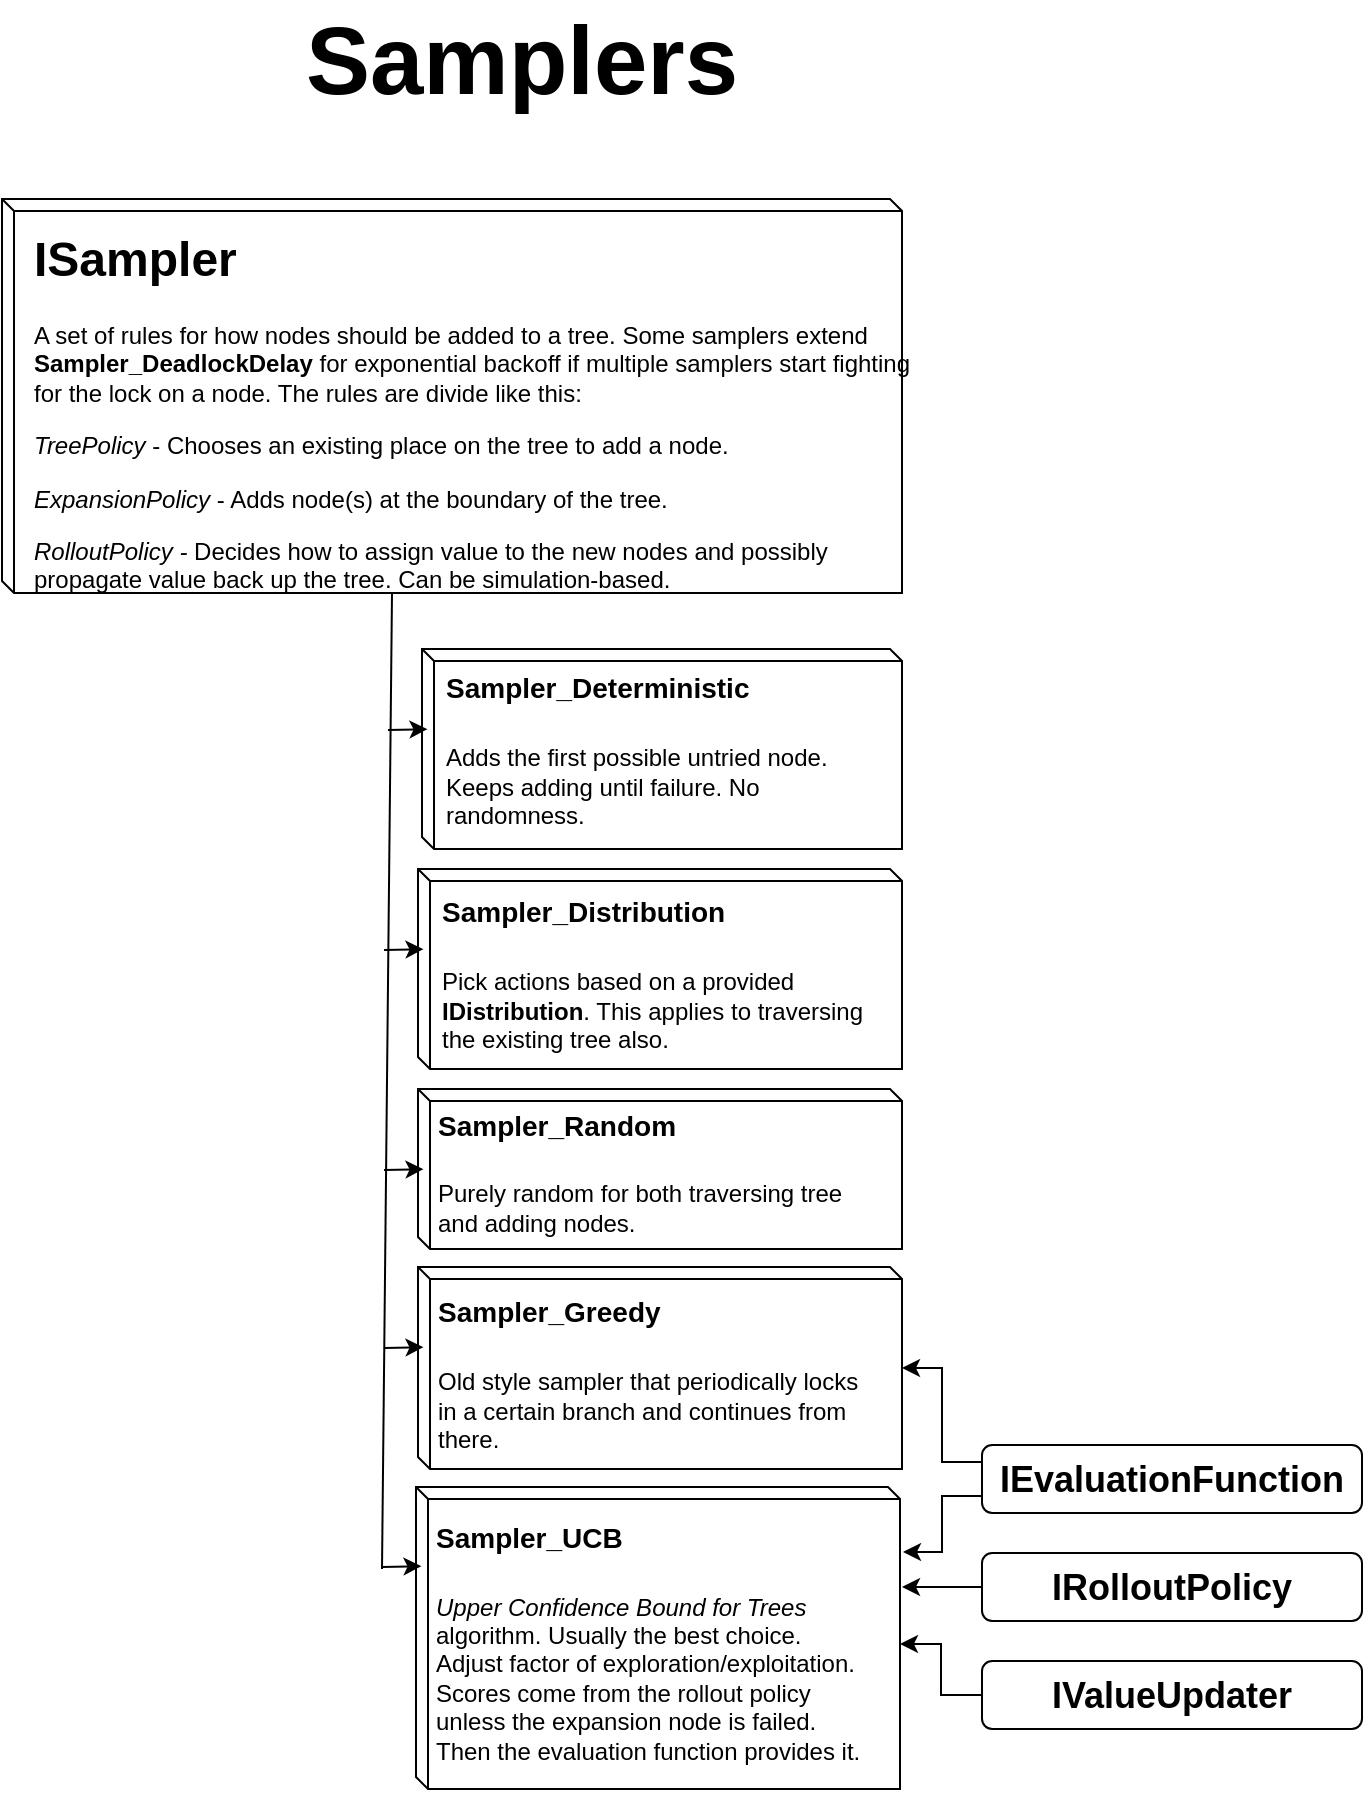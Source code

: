 <mxfile version="11.2.4" type="device" pages="1"><diagram id="djULtnt7X7xcgNso3dZN" name="Page-1"><mxGraphModel dx="5177" dy="3340" grid="1" gridSize="10" guides="1" tooltips="1" connect="1" arrows="1" fold="1" page="1" pageScale="1" pageWidth="291" pageHeight="413" math="0" shadow="0"><root><mxCell id="0"/><mxCell id="1" parent="0"/><mxCell id="RGLuIXue1akr-l5GKmgz-1" value="&lt;font style=&quot;font-size: 48px&quot;&gt;&lt;b&gt;Samplers&lt;/b&gt;&lt;/font&gt;" style="text;html=1;strokeColor=none;fillColor=none;align=center;verticalAlign=middle;whiteSpace=wrap;rounded=0;" vertex="1" parent="1"><mxGeometry x="-1810" y="33.5" width="320" height="50" as="geometry"/></mxCell><mxCell id="RGLuIXue1akr-l5GKmgz-2" value="" style="shape=cube;whiteSpace=wrap;html=1;boundedLbl=1;backgroundOutline=1;size=6;" vertex="1" parent="1"><mxGeometry x="-1910" y="128.5" width="450" height="197" as="geometry"/></mxCell><mxCell id="RGLuIXue1akr-l5GKmgz-3" value="&lt;h1&gt;ISampler&lt;/h1&gt;&lt;p&gt;A set of rules for how nodes should be added to a tree. Some samplers extend &lt;b&gt;Sampler_DeadlockDelay &lt;/b&gt;for exponential backoff if multiple samplers start fighting for the lock on a node. The rules are divide like this:&lt;/p&gt;&lt;p&gt;&lt;i&gt;TreePolicy &lt;/i&gt;- Chooses an existing place on the tree to add a node.&lt;/p&gt;&lt;p&gt;&lt;i&gt;ExpansionPolicy&lt;/i&gt;&amp;nbsp;- Adds node(s) at the boundary of the tree.&lt;/p&gt;&lt;p&gt;&lt;i&gt;RolloutPolicy -&lt;/i&gt;&amp;nbsp;Decides how to assign value to the new nodes and possibly propagate value back up the tree. Can be simulation-based.&lt;/p&gt;&lt;p&gt;&lt;br&gt;&lt;/p&gt;&lt;p&gt;&lt;b&gt;&lt;br&gt;&lt;/b&gt;&lt;/p&gt;" style="text;html=1;strokeColor=none;fillColor=none;spacing=5;spacingTop=-20;whiteSpace=wrap;overflow=hidden;rounded=0;" vertex="1" parent="1"><mxGeometry x="-1899" y="138.5" width="449" height="195" as="geometry"/></mxCell><mxCell id="RGLuIXue1akr-l5GKmgz-4" value="" style="shape=cube;whiteSpace=wrap;html=1;boundedLbl=1;backgroundOutline=1;size=6;" vertex="1" parent="1"><mxGeometry x="-1700" y="353.5" width="240" height="100" as="geometry"/></mxCell><mxCell id="RGLuIXue1akr-l5GKmgz-5" value="" style="endArrow=classic;html=1;entryX=0;entryY=0;entryDx=0;entryDy=39.5;entryPerimeter=0;" edge="1" parent="1"><mxGeometry width="50" height="50" relative="1" as="geometry"><mxPoint x="-1717" y="394" as="sourcePoint"/><mxPoint x="-1697.235" y="393.588" as="targetPoint"/></mxGeometry></mxCell><mxCell id="RGLuIXue1akr-l5GKmgz-6" value="" style="shape=cube;whiteSpace=wrap;html=1;boundedLbl=1;backgroundOutline=1;size=6;" vertex="1" parent="1"><mxGeometry x="-1702" y="463.5" width="242" height="100" as="geometry"/></mxCell><mxCell id="RGLuIXue1akr-l5GKmgz-7" value="" style="endArrow=classic;html=1;entryX=0;entryY=0;entryDx=0;entryDy=39.5;entryPerimeter=0;" edge="1" parent="1"><mxGeometry width="50" height="50" relative="1" as="geometry"><mxPoint x="-1719" y="504" as="sourcePoint"/><mxPoint x="-1699.235" y="503.588" as="targetPoint"/></mxGeometry></mxCell><mxCell id="RGLuIXue1akr-l5GKmgz-8" value="" style="shape=cube;whiteSpace=wrap;html=1;boundedLbl=1;backgroundOutline=1;size=6;" vertex="1" parent="1"><mxGeometry x="-1702" y="573.5" width="242" height="80" as="geometry"/></mxCell><mxCell id="RGLuIXue1akr-l5GKmgz-9" value="" style="endArrow=classic;html=1;entryX=0;entryY=0;entryDx=0;entryDy=39.5;entryPerimeter=0;" edge="1" parent="1"><mxGeometry width="50" height="50" relative="1" as="geometry"><mxPoint x="-1719" y="614" as="sourcePoint"/><mxPoint x="-1699.235" y="613.588" as="targetPoint"/></mxGeometry></mxCell><mxCell id="RGLuIXue1akr-l5GKmgz-10" value="&lt;div style=&quot;text-align: left&quot;&gt;&lt;h1&gt;&lt;span style=&quot;font-size: 14px&quot;&gt;Sampler_Deterministic&lt;/span&gt;&lt;/h1&gt;&lt;/div&gt;&lt;div style=&quot;text-align: left&quot;&gt;Adds the first possible untried node. Keeps adding until failure. No randomness.&lt;/div&gt;&lt;div style=&quot;text-align: left&quot;&gt;&lt;b&gt;&lt;br&gt;&lt;/b&gt;&lt;/div&gt;" style="text;html=1;strokeColor=none;fillColor=none;align=center;verticalAlign=middle;whiteSpace=wrap;rounded=0;" vertex="1" parent="1"><mxGeometry x="-1689.5" y="362.5" width="219" height="73" as="geometry"/></mxCell><mxCell id="RGLuIXue1akr-l5GKmgz-11" value="&lt;div style=&quot;text-align: left&quot;&gt;&lt;h1&gt;&lt;span style=&quot;font-size: 14px&quot;&gt;Sampler_Distribution&lt;/span&gt;&lt;/h1&gt;&lt;/div&gt;&lt;div style=&quot;text-align: left&quot;&gt;Pick actions based on a provided &lt;b&gt;IDistribution&lt;/b&gt;. This applies to traversing the existing tree also.&amp;nbsp;&lt;/div&gt;&lt;div style=&quot;text-align: left&quot;&gt;&lt;b&gt;&lt;br&gt;&lt;/b&gt;&lt;/div&gt;" style="text;html=1;strokeColor=none;fillColor=none;align=center;verticalAlign=middle;whiteSpace=wrap;rounded=0;" vertex="1" parent="1"><mxGeometry x="-1691" y="474" width="219" height="73" as="geometry"/></mxCell><mxCell id="RGLuIXue1akr-l5GKmgz-12" value="&lt;div style=&quot;text-align: left&quot;&gt;&lt;h1&gt;&lt;span style=&quot;font-size: 14px&quot;&gt;Sampler_Random&lt;/span&gt;&lt;/h1&gt;&lt;/div&gt;&lt;div style=&quot;text-align: left&quot;&gt;Purely random for both traversing tree and adding nodes.&lt;/div&gt;&lt;div style=&quot;text-align: left&quot;&gt;&lt;b&gt;&lt;br&gt;&lt;/b&gt;&lt;/div&gt;" style="text;html=1;strokeColor=none;fillColor=none;align=center;verticalAlign=middle;whiteSpace=wrap;rounded=0;" vertex="1" parent="1"><mxGeometry x="-1693.5" y="573.5" width="219" height="73" as="geometry"/></mxCell><mxCell id="RGLuIXue1akr-l5GKmgz-13" value="" style="shape=cube;whiteSpace=wrap;html=1;boundedLbl=1;backgroundOutline=1;size=6;" vertex="1" parent="1"><mxGeometry x="-1702" y="662.5" width="242" height="101" as="geometry"/></mxCell><mxCell id="RGLuIXue1akr-l5GKmgz-14" value="" style="endArrow=classic;html=1;entryX=0;entryY=0;entryDx=0;entryDy=39.5;entryPerimeter=0;" edge="1" parent="1"><mxGeometry width="50" height="50" relative="1" as="geometry"><mxPoint x="-1719" y="703" as="sourcePoint"/><mxPoint x="-1699.235" y="702.588" as="targetPoint"/></mxGeometry></mxCell><mxCell id="RGLuIXue1akr-l5GKmgz-15" value="&lt;div style=&quot;text-align: left&quot;&gt;&lt;h1&gt;&lt;span style=&quot;font-size: 14px&quot;&gt;Sampler_Greedy&lt;/span&gt;&lt;/h1&gt;&lt;/div&gt;&lt;div style=&quot;text-align: left&quot;&gt;Old style sampler that periodically locks in a certain branch and continues from there.&lt;/div&gt;&lt;div style=&quot;text-align: left&quot;&gt;&lt;b&gt;&lt;br&gt;&lt;/b&gt;&lt;/div&gt;" style="text;html=1;strokeColor=none;fillColor=none;align=center;verticalAlign=middle;whiteSpace=wrap;rounded=0;" vertex="1" parent="1"><mxGeometry x="-1693.5" y="674.5" width="219" height="73" as="geometry"/></mxCell><mxCell id="RGLuIXue1akr-l5GKmgz-16" value="" style="shape=cube;whiteSpace=wrap;html=1;boundedLbl=1;backgroundOutline=1;size=6;" vertex="1" parent="1"><mxGeometry x="-1703" y="772.5" width="242" height="151" as="geometry"/></mxCell><mxCell id="RGLuIXue1akr-l5GKmgz-17" value="" style="endArrow=classic;html=1;entryX=0;entryY=0;entryDx=0;entryDy=39.5;entryPerimeter=0;" edge="1" parent="1"><mxGeometry width="50" height="50" relative="1" as="geometry"><mxPoint x="-1720" y="812.5" as="sourcePoint"/><mxPoint x="-1700.235" y="812.088" as="targetPoint"/></mxGeometry></mxCell><mxCell id="RGLuIXue1akr-l5GKmgz-18" value="&lt;div style=&quot;text-align: left&quot;&gt;&lt;h1&gt;&lt;span style=&quot;font-size: 14px&quot;&gt;Sampler_UCB&lt;/span&gt;&lt;/h1&gt;&lt;/div&gt;&lt;div style=&quot;text-align: left&quot;&gt;&lt;i&gt;Upper Confidence Bound for Trees &lt;/i&gt;algorithm. Usually the best choice. Adjust factor of exploration/exploitation. Scores come from the rollout policy unless the expansion node is failed. Then the evaluation function provides it.&lt;/div&gt;&lt;div style=&quot;text-align: left&quot;&gt;&lt;b&gt;&lt;br&gt;&lt;/b&gt;&lt;/div&gt;" style="text;html=1;strokeColor=none;fillColor=none;align=center;verticalAlign=middle;whiteSpace=wrap;rounded=0;" vertex="1" parent="1"><mxGeometry x="-1694" y="784.5" width="219" height="120" as="geometry"/></mxCell><mxCell id="RGLuIXue1akr-l5GKmgz-19" value="" style="endArrow=none;html=1;" edge="1" parent="1"><mxGeometry width="50" height="50" relative="1" as="geometry"><mxPoint x="-1720" y="813.5" as="sourcePoint"/><mxPoint x="-1715" y="325.5" as="targetPoint"/></mxGeometry></mxCell><mxCell id="RGLuIXue1akr-l5GKmgz-20" style="edgeStyle=orthogonalEdgeStyle;rounded=0;orthogonalLoop=1;jettySize=auto;html=1;exitX=0;exitY=0.75;exitDx=0;exitDy=0;" edge="1" parent="1" source="RGLuIXue1akr-l5GKmgz-22"><mxGeometry relative="1" as="geometry"><mxPoint x="-1459.5" y="805" as="targetPoint"/><Array as="points"><mxPoint x="-1440" y="777.5"/><mxPoint x="-1440" y="804.5"/></Array></mxGeometry></mxCell><mxCell id="RGLuIXue1akr-l5GKmgz-21" style="edgeStyle=orthogonalEdgeStyle;rounded=0;orthogonalLoop=1;jettySize=auto;html=1;exitX=0;exitY=0.25;exitDx=0;exitDy=0;" edge="1" parent="1" source="RGLuIXue1akr-l5GKmgz-22" target="RGLuIXue1akr-l5GKmgz-13"><mxGeometry relative="1" as="geometry"/></mxCell><mxCell id="RGLuIXue1akr-l5GKmgz-22" value="&lt;font style=&quot;font-size: 18px&quot;&gt;&lt;b&gt;IEvaluationFunction&lt;/b&gt;&lt;/font&gt;" style="rounded=1;whiteSpace=wrap;html=1;" vertex="1" parent="1"><mxGeometry x="-1420" y="751.5" width="190" height="34" as="geometry"/></mxCell><mxCell id="RGLuIXue1akr-l5GKmgz-23" style="edgeStyle=orthogonalEdgeStyle;rounded=0;orthogonalLoop=1;jettySize=auto;html=1;exitX=0;exitY=0.5;exitDx=0;exitDy=0;" edge="1" parent="1" source="RGLuIXue1akr-l5GKmgz-24"><mxGeometry relative="1" as="geometry"><mxPoint x="-1460" y="822.5" as="targetPoint"/></mxGeometry></mxCell><mxCell id="RGLuIXue1akr-l5GKmgz-24" value="&lt;span style=&quot;font-size: 18px&quot;&gt;&lt;b&gt;IRolloutPolicy&lt;br&gt;&lt;/b&gt;&lt;/span&gt;" style="rounded=1;whiteSpace=wrap;html=1;" vertex="1" parent="1"><mxGeometry x="-1420" y="805.5" width="190" height="34" as="geometry"/></mxCell><mxCell id="RGLuIXue1akr-l5GKmgz-25" style="edgeStyle=orthogonalEdgeStyle;rounded=0;orthogonalLoop=1;jettySize=auto;html=1;exitX=0;exitY=0.5;exitDx=0;exitDy=0;entryX=0;entryY=0;entryDx=242.0;entryDy=78.5;entryPerimeter=0;" edge="1" parent="1" source="RGLuIXue1akr-l5GKmgz-26" target="RGLuIXue1akr-l5GKmgz-16"><mxGeometry relative="1" as="geometry"/></mxCell><mxCell id="RGLuIXue1akr-l5GKmgz-26" value="&lt;span style=&quot;font-size: 18px&quot;&gt;&lt;b&gt;IValueUpdater&lt;br&gt;&lt;/b&gt;&lt;/span&gt;" style="rounded=1;whiteSpace=wrap;html=1;" vertex="1" parent="1"><mxGeometry x="-1420" y="859.5" width="190" height="34" as="geometry"/></mxCell></root></mxGraphModel></diagram></mxfile>